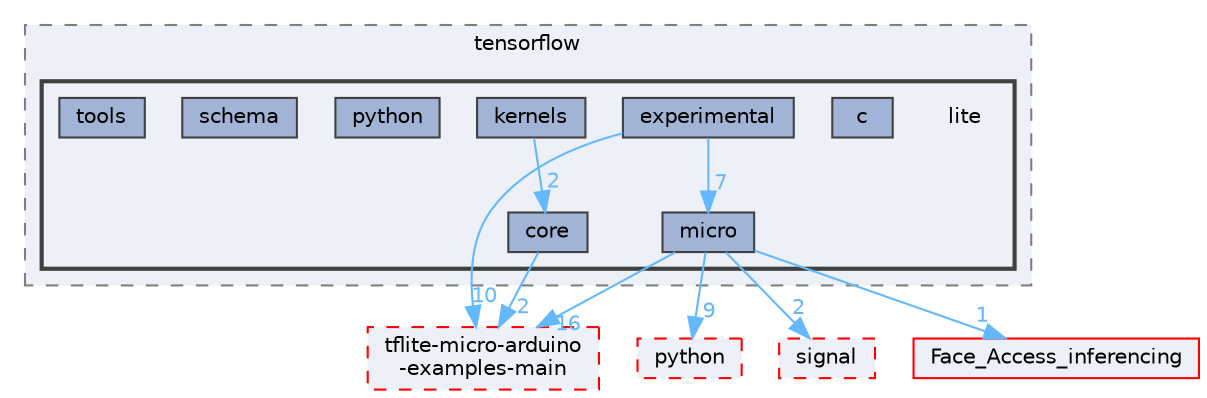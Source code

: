 digraph "Arduino/GetStartedWithMachineLearningOnArduino/tflite-micro-main/tensorflow/lite"
{
 // LATEX_PDF_SIZE
  bgcolor="transparent";
  edge [fontname=Helvetica,fontsize=10,labelfontname=Helvetica,labelfontsize=10];
  node [fontname=Helvetica,fontsize=10,shape=box,height=0.2,width=0.4];
  compound=true
  subgraph clusterdir_e5bdcbd8b9c0fefb7a2e0f3ea674e16e {
    graph [ bgcolor="#edf0f7", pencolor="grey50", label="tensorflow", fontname=Helvetica,fontsize=10 style="filled,dashed", URL="dir_e5bdcbd8b9c0fefb7a2e0f3ea674e16e.html",tooltip=""]
  subgraph clusterdir_503634df472a76a989a31bcd8d94bcd0 {
    graph [ bgcolor="#edf0f7", pencolor="grey25", label="", fontname=Helvetica,fontsize=10 style="filled,bold", URL="dir_503634df472a76a989a31bcd8d94bcd0.html",tooltip=""]
    dir_503634df472a76a989a31bcd8d94bcd0 [shape=plaintext, label="lite"];
  dir_9618f045c060da6601ca6492ca85966d [label="c", fillcolor="#a2b4d6", color="grey25", style="filled", URL="dir_9618f045c060da6601ca6492ca85966d.html",tooltip=""];
  dir_bc6027c9f66bf58eae3ab9e67fcdd4c2 [label="core", fillcolor="#a2b4d6", color="grey25", style="filled", URL="dir_bc6027c9f66bf58eae3ab9e67fcdd4c2.html",tooltip=""];
  dir_d59c1681a47f7048b0904e8271b24274 [label="experimental", fillcolor="#a2b4d6", color="grey25", style="filled", URL="dir_d59c1681a47f7048b0904e8271b24274.html",tooltip=""];
  dir_e4a255e43eb495213b9e808ad875753e [label="kernels", fillcolor="#a2b4d6", color="grey25", style="filled", URL="dir_e4a255e43eb495213b9e808ad875753e.html",tooltip=""];
  dir_b8cffeb19aff853b8801b5d330607df8 [label="micro", fillcolor="#a2b4d6", color="grey25", style="filled", URL="dir_b8cffeb19aff853b8801b5d330607df8.html",tooltip=""];
  dir_92ef9886ac57d4ea28c9ee7d42be6e32 [label="python", fillcolor="#a2b4d6", color="grey25", style="filled", URL="dir_92ef9886ac57d4ea28c9ee7d42be6e32.html",tooltip=""];
  dir_27bf7988e54e4ce7a5cf7245c5f5f919 [label="schema", fillcolor="#a2b4d6", color="grey25", style="filled", URL="dir_27bf7988e54e4ce7a5cf7245c5f5f919.html",tooltip=""];
  dir_8876b9509efb93a8109f33ea5a642a25 [label="tools", fillcolor="#a2b4d6", color="grey25", style="filled", URL="dir_8876b9509efb93a8109f33ea5a642a25.html",tooltip=""];
  }
  }
  dir_05f86cf2d1c107dceef0ab0392ddcfcf [label="Face_Access_inferencing", fillcolor="#edf0f7", color="red", style="filled", URL="dir_05f86cf2d1c107dceef0ab0392ddcfcf.html",tooltip=""];
  dir_0d2ed21f8b79a9b0d8abfa821a489de0 [label="tflite-micro-arduino\l-examples-main", fillcolor="#edf0f7", color="red", style="filled,dashed", URL="dir_0d2ed21f8b79a9b0d8abfa821a489de0.html",tooltip=""];
  dir_1b776bd1e52f39eb838df75cc6a7644c [label="python", fillcolor="#edf0f7", color="red", style="filled,dashed", URL="dir_1b776bd1e52f39eb838df75cc6a7644c.html",tooltip=""];
  dir_8ce83f6ebad9376744fd0b51d76c92be [label="signal", fillcolor="#edf0f7", color="red", style="filled,dashed", URL="dir_8ce83f6ebad9376744fd0b51d76c92be.html",tooltip=""];
  dir_bc6027c9f66bf58eae3ab9e67fcdd4c2->dir_0d2ed21f8b79a9b0d8abfa821a489de0 [headlabel="2", labeldistance=1.5 headhref="dir_000071_000335.html" href="dir_000071_000335.html" color="steelblue1" fontcolor="steelblue1"];
  dir_d59c1681a47f7048b0904e8271b24274->dir_0d2ed21f8b79a9b0d8abfa821a489de0 [headlabel="10", labeldistance=1.5 headhref="dir_000104_000335.html" href="dir_000104_000335.html" color="steelblue1" fontcolor="steelblue1"];
  dir_d59c1681a47f7048b0904e8271b24274->dir_b8cffeb19aff853b8801b5d330607df8 [headlabel="7", labeldistance=1.5 headhref="dir_000104_000189.html" href="dir_000104_000189.html" color="steelblue1" fontcolor="steelblue1"];
  dir_e4a255e43eb495213b9e808ad875753e->dir_bc6027c9f66bf58eae3ab9e67fcdd4c2 [headlabel="2", labeldistance=1.5 headhref="dir_000163_000071.html" href="dir_000163_000071.html" color="steelblue1" fontcolor="steelblue1"];
  dir_b8cffeb19aff853b8801b5d330607df8->dir_05f86cf2d1c107dceef0ab0392ddcfcf [headlabel="1", labeldistance=1.5 headhref="dir_000189_000107.html" href="dir_000189_000107.html" color="steelblue1" fontcolor="steelblue1"];
  dir_b8cffeb19aff853b8801b5d330607df8->dir_0d2ed21f8b79a9b0d8abfa821a489de0 [headlabel="16", labeldistance=1.5 headhref="dir_000189_000335.html" href="dir_000189_000335.html" color="steelblue1" fontcolor="steelblue1"];
  dir_b8cffeb19aff853b8801b5d330607df8->dir_1b776bd1e52f39eb838df75cc6a7644c [headlabel="9", labeldistance=1.5 headhref="dir_000189_000251.html" href="dir_000189_000251.html" color="steelblue1" fontcolor="steelblue1"];
  dir_b8cffeb19aff853b8801b5d330607df8->dir_8ce83f6ebad9376744fd0b51d76c92be [headlabel="2", labeldistance=1.5 headhref="dir_000189_000283.html" href="dir_000189_000283.html" color="steelblue1" fontcolor="steelblue1"];
}
